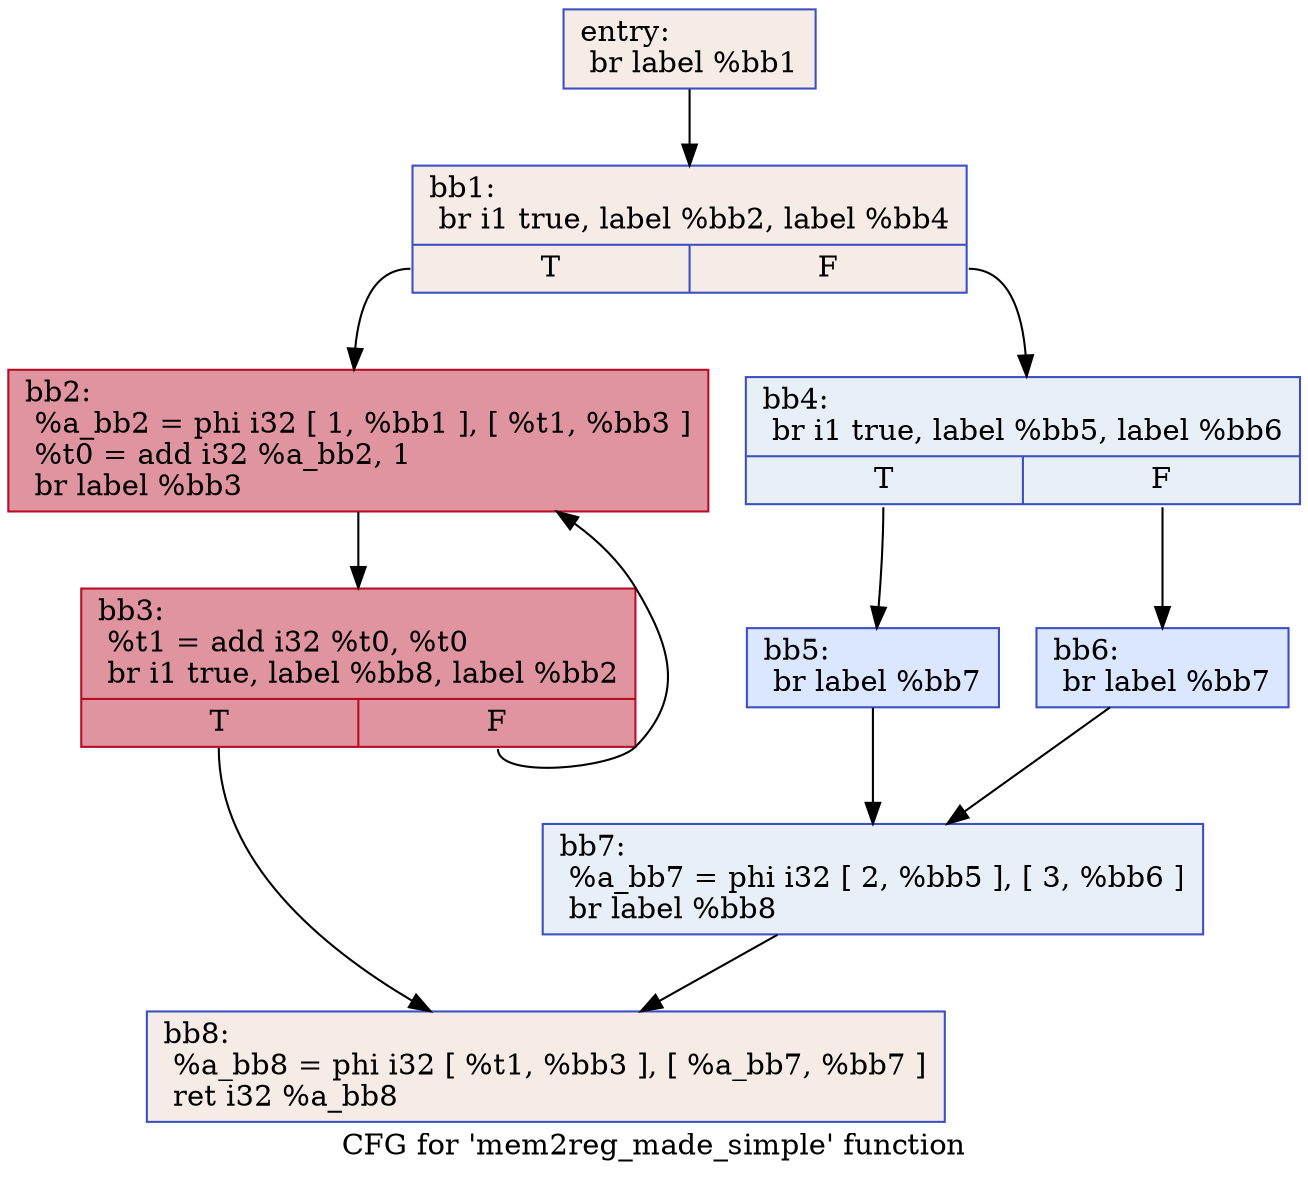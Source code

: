 digraph "CFG for 'mem2reg_made_simple' function" {
	label="CFG for 'mem2reg_made_simple' function";

	Node0x560a5c889950 [shape=record,color="#3d50c3ff", style=filled, fillcolor="#ead5c970",label="{entry:\l  br label %bb1\l}"];
	Node0x560a5c889950 -> Node0x560a5c889ae0;
	Node0x560a5c889ae0 [shape=record,color="#3d50c3ff", style=filled, fillcolor="#ead5c970",label="{bb1:                                              \l  br i1 true, label %bb2, label %bb4\l|{<s0>T|<s1>F}}"];
	Node0x560a5c889ae0:s0 -> Node0x560a5c88a1d0;
	Node0x560a5c889ae0:s1 -> Node0x560a5c88a240;
	Node0x560a5c88a1d0 [shape=record,color="#b70d28ff", style=filled, fillcolor="#b70d2870",label="{bb2:                                              \l  %a_bb2 = phi i32 [ 1, %bb1 ], [ %t1, %bb3 ]\l  %t0 = add i32 %a_bb2, 1\l  br label %bb3\l}"];
	Node0x560a5c88a1d0 -> Node0x560a5c88a440;
	Node0x560a5c88a440 [shape=record,color="#b70d28ff", style=filled, fillcolor="#b70d2870",label="{bb3:                                              \l  %t1 = add i32 %t0, %t0\l  br i1 true, label %bb8, label %bb2\l|{<s0>T|<s1>F}}"];
	Node0x560a5c88a440:s0 -> Node0x560a5c88a670;
	Node0x560a5c88a440:s1 -> Node0x560a5c88a1d0;
	Node0x560a5c88a790 [shape=record,color="#3d50c3ff", style=filled, fillcolor="#abc8fd70",label="{bb5:                                              \l  br label %bb7\l}"];
	Node0x560a5c88a790 -> Node0x560a5c88a800;
	Node0x560a5c88a240 [shape=record,color="#3d50c3ff", style=filled, fillcolor="#cedaeb70",label="{bb4:                                              \l  br i1 true, label %bb5, label %bb6\l|{<s0>T|<s1>F}}"];
	Node0x560a5c88a240:s0 -> Node0x560a5c88a790;
	Node0x560a5c88a240:s1 -> Node0x560a5c88a8e0;
	Node0x560a5c88a8e0 [shape=record,color="#3d50c3ff", style=filled, fillcolor="#abc8fd70",label="{bb6:                                              \l  br label %bb7\l}"];
	Node0x560a5c88a8e0 -> Node0x560a5c88a800;
	Node0x560a5c88a800 [shape=record,color="#3d50c3ff", style=filled, fillcolor="#cedaeb70",label="{bb7:                                              \l  %a_bb7 = phi i32 [ 2, %bb5 ], [ 3, %bb6 ]\l  br label %bb8\l}"];
	Node0x560a5c88a800 -> Node0x560a5c88a670;
	Node0x560a5c88a670 [shape=record,color="#3d50c3ff", style=filled, fillcolor="#ead5c970",label="{bb8:                                              \l  %a_bb8 = phi i32 [ %t1, %bb3 ], [ %a_bb7, %bb7 ]\l  ret i32 %a_bb8\l}"];
}
